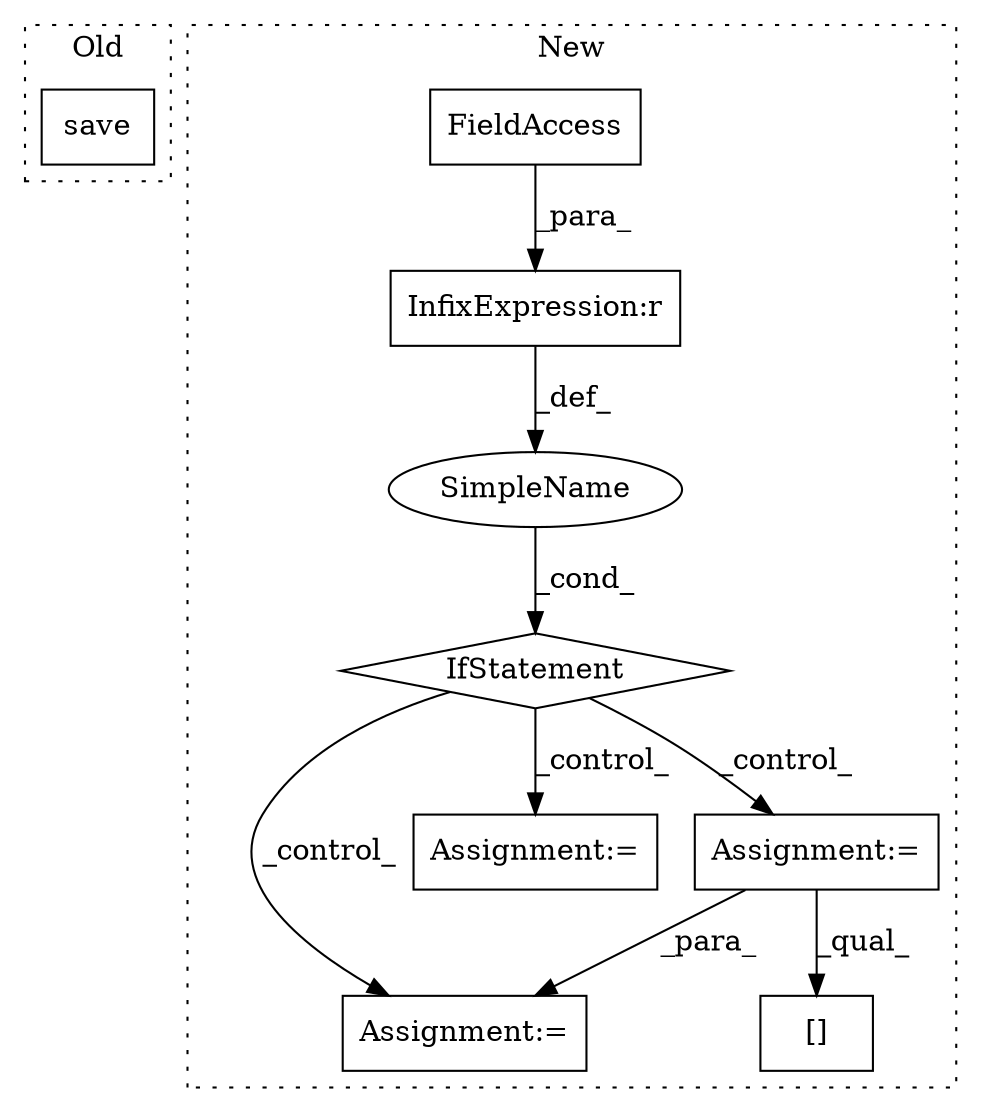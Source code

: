 digraph G {
subgraph cluster0 {
1 [label="save" a="32" s="452,469" l="5,1" shape="box"];
label = "Old";
style="dotted";
}
subgraph cluster1 {
2 [label="IfStatement" a="25" s="458,484" l="4,2" shape="diamond"];
3 [label="Assignment:=" a="7" s="664" l="1" shape="box"];
4 [label="SimpleName" a="42" s="" l="" shape="ellipse"];
5 [label="Assignment:=" a="7" s="565" l="1" shape="box"];
6 [label="InfixExpression:r" a="27" s="470" l="4" shape="box"];
7 [label="FieldAccess" a="22" s="462" l="8" shape="box"];
8 [label="Assignment:=" a="7" s="521" l="1" shape="box"];
9 [label="[]" a="2" s="673,683" l="9,1" shape="box"];
label = "New";
style="dotted";
}
2 -> 3 [label="_control_"];
2 -> 8 [label="_control_"];
2 -> 5 [label="_control_"];
4 -> 2 [label="_cond_"];
6 -> 4 [label="_def_"];
7 -> 6 [label="_para_"];
8 -> 3 [label="_para_"];
8 -> 9 [label="_qual_"];
}